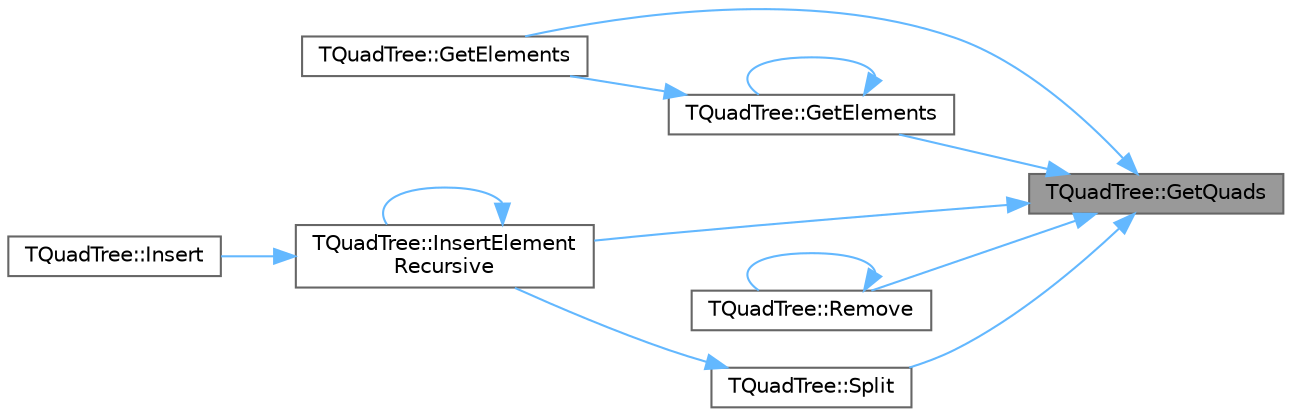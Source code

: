 digraph "TQuadTree::GetQuads"
{
 // INTERACTIVE_SVG=YES
 // LATEX_PDF_SIZE
  bgcolor="transparent";
  edge [fontname=Helvetica,fontsize=10,labelfontname=Helvetica,labelfontsize=10];
  node [fontname=Helvetica,fontsize=10,shape=box,height=0.2,width=0.4];
  rankdir="RL";
  Node1 [id="Node000001",label="TQuadTree::GetQuads",height=0.2,width=0.4,color="gray40", fillcolor="grey60", style="filled", fontcolor="black",tooltip="Given a 2D box, return the subtrees that are touched."];
  Node1 -> Node2 [id="edge1_Node000001_Node000002",dir="back",color="steelblue1",style="solid",tooltip=" "];
  Node2 [id="Node000002",label="TQuadTree::GetElements",height=0.2,width=0.4,color="grey40", fillcolor="white", style="filled",URL="$d3/d67/classTQuadTree.html#aff4691e80ff5353f20b25c99d3ec8cd0",tooltip="Given a 2D box, iterates over intersecting elements and execute the callback for each."];
  Node1 -> Node3 [id="edge2_Node000001_Node000003",dir="back",color="steelblue1",style="solid",tooltip=" "];
  Node3 [id="Node000003",label="TQuadTree::GetElements",height=0.2,width=0.4,color="grey40", fillcolor="white", style="filled",URL="$d3/d67/classTQuadTree.html#af40c10bea50a9d68d865bd90ce262ad3",tooltip="Given a 2D box, returns an array of elements within the box."];
  Node3 -> Node2 [id="edge3_Node000003_Node000002",dir="back",color="steelblue1",style="solid",tooltip=" "];
  Node3 -> Node3 [id="edge4_Node000003_Node000003",dir="back",color="steelblue1",style="solid",tooltip=" "];
  Node1 -> Node4 [id="edge5_Node000001_Node000004",dir="back",color="steelblue1",style="solid",tooltip=" "];
  Node4 [id="Node000004",label="TQuadTree::InsertElement\lRecursive",height=0.2,width=0.4,color="grey40", fillcolor="white", style="filled",URL="$d3/d67/classTQuadTree.html#a955d9981d8f44d81faadf2d2d0a70271",tooltip="Internal recursive implementation of."];
  Node4 -> Node5 [id="edge6_Node000004_Node000005",dir="back",color="steelblue1",style="solid",tooltip=" "];
  Node5 [id="Node000005",label="TQuadTree::Insert",height=0.2,width=0.4,color="grey40", fillcolor="white", style="filled",URL="$d3/d67/classTQuadTree.html#a1f94c4679c0a5e9a875086ba6dbf6bd4",tooltip="Inserts an object of type ElementType with an associated 2D box of size Box (log n)."];
  Node4 -> Node4 [id="edge7_Node000004_Node000004",dir="back",color="steelblue1",style="solid",tooltip=" "];
  Node1 -> Node6 [id="edge8_Node000001_Node000006",dir="back",color="steelblue1",style="solid",tooltip=" "];
  Node6 [id="Node000006",label="TQuadTree::Remove",height=0.2,width=0.4,color="grey40", fillcolor="white", style="filled",URL="$d3/d67/classTQuadTree.html#afa81900d3663c860bcbe1bce97d90894",tooltip="Removes an object of type ElementType with an associated 2D box of size Box (log n)."];
  Node6 -> Node6 [id="edge9_Node000006_Node000006",dir="back",color="steelblue1",style="solid",tooltip=" "];
  Node1 -> Node7 [id="edge10_Node000001_Node000007",dir="back",color="steelblue1",style="solid",tooltip=" "];
  Node7 [id="Node000007",label="TQuadTree::Split",height=0.2,width=0.4,color="grey40", fillcolor="white", style="filled",URL="$d3/d67/classTQuadTree.html#a7e9eac2683c203af6129d5c48974b51b",tooltip="Split the tree into 4 sub-trees."];
  Node7 -> Node4 [id="edge11_Node000007_Node000004",dir="back",color="steelblue1",style="solid",tooltip=" "];
}
